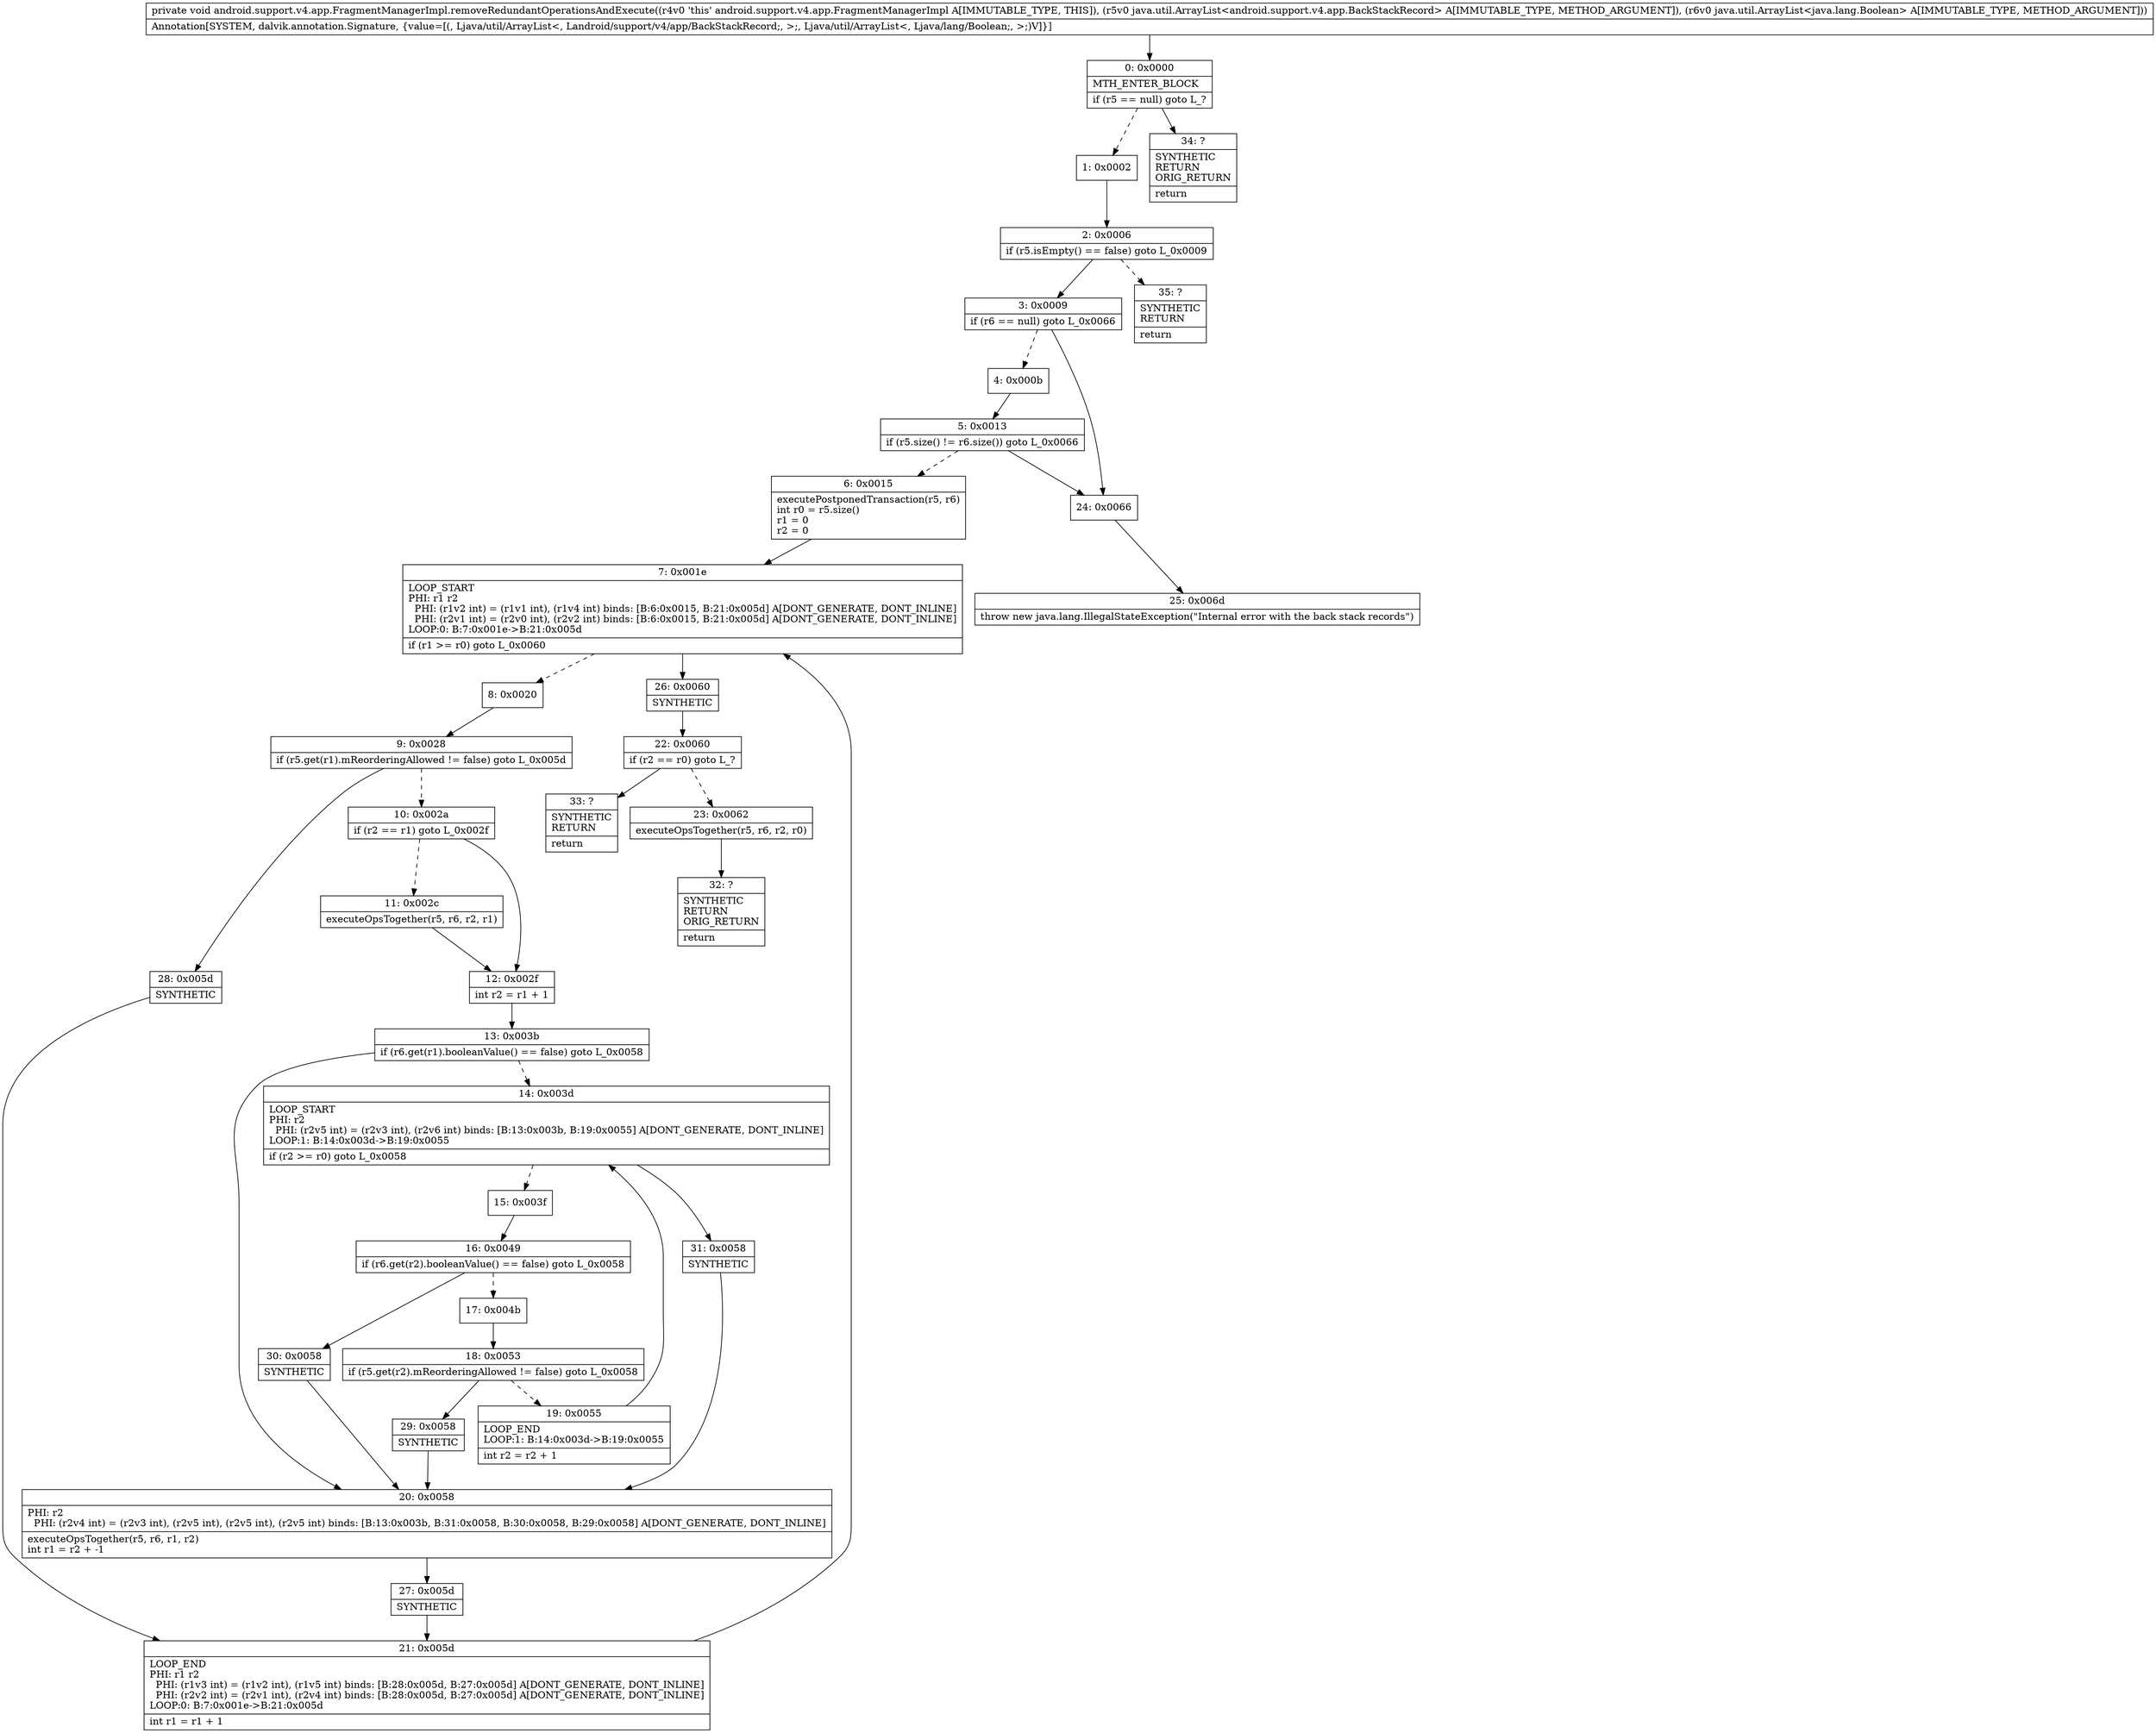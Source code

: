 digraph "CFG forandroid.support.v4.app.FragmentManagerImpl.removeRedundantOperationsAndExecute(Ljava\/util\/ArrayList;Ljava\/util\/ArrayList;)V" {
Node_0 [shape=record,label="{0\:\ 0x0000|MTH_ENTER_BLOCK\l|if (r5 == null) goto L_?\l}"];
Node_1 [shape=record,label="{1\:\ 0x0002}"];
Node_2 [shape=record,label="{2\:\ 0x0006|if (r5.isEmpty() == false) goto L_0x0009\l}"];
Node_3 [shape=record,label="{3\:\ 0x0009|if (r6 == null) goto L_0x0066\l}"];
Node_4 [shape=record,label="{4\:\ 0x000b}"];
Node_5 [shape=record,label="{5\:\ 0x0013|if (r5.size() != r6.size()) goto L_0x0066\l}"];
Node_6 [shape=record,label="{6\:\ 0x0015|executePostponedTransaction(r5, r6)\lint r0 = r5.size()\lr1 = 0\lr2 = 0\l}"];
Node_7 [shape=record,label="{7\:\ 0x001e|LOOP_START\lPHI: r1 r2 \l  PHI: (r1v2 int) = (r1v1 int), (r1v4 int) binds: [B:6:0x0015, B:21:0x005d] A[DONT_GENERATE, DONT_INLINE]\l  PHI: (r2v1 int) = (r2v0 int), (r2v2 int) binds: [B:6:0x0015, B:21:0x005d] A[DONT_GENERATE, DONT_INLINE]\lLOOP:0: B:7:0x001e\-\>B:21:0x005d\l|if (r1 \>= r0) goto L_0x0060\l}"];
Node_8 [shape=record,label="{8\:\ 0x0020}"];
Node_9 [shape=record,label="{9\:\ 0x0028|if (r5.get(r1).mReorderingAllowed != false) goto L_0x005d\l}"];
Node_10 [shape=record,label="{10\:\ 0x002a|if (r2 == r1) goto L_0x002f\l}"];
Node_11 [shape=record,label="{11\:\ 0x002c|executeOpsTogether(r5, r6, r2, r1)\l}"];
Node_12 [shape=record,label="{12\:\ 0x002f|int r2 = r1 + 1\l}"];
Node_13 [shape=record,label="{13\:\ 0x003b|if (r6.get(r1).booleanValue() == false) goto L_0x0058\l}"];
Node_14 [shape=record,label="{14\:\ 0x003d|LOOP_START\lPHI: r2 \l  PHI: (r2v5 int) = (r2v3 int), (r2v6 int) binds: [B:13:0x003b, B:19:0x0055] A[DONT_GENERATE, DONT_INLINE]\lLOOP:1: B:14:0x003d\-\>B:19:0x0055\l|if (r2 \>= r0) goto L_0x0058\l}"];
Node_15 [shape=record,label="{15\:\ 0x003f}"];
Node_16 [shape=record,label="{16\:\ 0x0049|if (r6.get(r2).booleanValue() == false) goto L_0x0058\l}"];
Node_17 [shape=record,label="{17\:\ 0x004b}"];
Node_18 [shape=record,label="{18\:\ 0x0053|if (r5.get(r2).mReorderingAllowed != false) goto L_0x0058\l}"];
Node_19 [shape=record,label="{19\:\ 0x0055|LOOP_END\lLOOP:1: B:14:0x003d\-\>B:19:0x0055\l|int r2 = r2 + 1\l}"];
Node_20 [shape=record,label="{20\:\ 0x0058|PHI: r2 \l  PHI: (r2v4 int) = (r2v3 int), (r2v5 int), (r2v5 int), (r2v5 int) binds: [B:13:0x003b, B:31:0x0058, B:30:0x0058, B:29:0x0058] A[DONT_GENERATE, DONT_INLINE]\l|executeOpsTogether(r5, r6, r1, r2)\lint r1 = r2 + \-1\l}"];
Node_21 [shape=record,label="{21\:\ 0x005d|LOOP_END\lPHI: r1 r2 \l  PHI: (r1v3 int) = (r1v2 int), (r1v5 int) binds: [B:28:0x005d, B:27:0x005d] A[DONT_GENERATE, DONT_INLINE]\l  PHI: (r2v2 int) = (r2v1 int), (r2v4 int) binds: [B:28:0x005d, B:27:0x005d] A[DONT_GENERATE, DONT_INLINE]\lLOOP:0: B:7:0x001e\-\>B:21:0x005d\l|int r1 = r1 + 1\l}"];
Node_22 [shape=record,label="{22\:\ 0x0060|if (r2 == r0) goto L_?\l}"];
Node_23 [shape=record,label="{23\:\ 0x0062|executeOpsTogether(r5, r6, r2, r0)\l}"];
Node_24 [shape=record,label="{24\:\ 0x0066}"];
Node_25 [shape=record,label="{25\:\ 0x006d|throw new java.lang.IllegalStateException(\"Internal error with the back stack records\")\l}"];
Node_26 [shape=record,label="{26\:\ 0x0060|SYNTHETIC\l}"];
Node_27 [shape=record,label="{27\:\ 0x005d|SYNTHETIC\l}"];
Node_28 [shape=record,label="{28\:\ 0x005d|SYNTHETIC\l}"];
Node_29 [shape=record,label="{29\:\ 0x0058|SYNTHETIC\l}"];
Node_30 [shape=record,label="{30\:\ 0x0058|SYNTHETIC\l}"];
Node_31 [shape=record,label="{31\:\ 0x0058|SYNTHETIC\l}"];
Node_32 [shape=record,label="{32\:\ ?|SYNTHETIC\lRETURN\lORIG_RETURN\l|return\l}"];
Node_33 [shape=record,label="{33\:\ ?|SYNTHETIC\lRETURN\l|return\l}"];
Node_34 [shape=record,label="{34\:\ ?|SYNTHETIC\lRETURN\lORIG_RETURN\l|return\l}"];
Node_35 [shape=record,label="{35\:\ ?|SYNTHETIC\lRETURN\l|return\l}"];
MethodNode[shape=record,label="{private void android.support.v4.app.FragmentManagerImpl.removeRedundantOperationsAndExecute((r4v0 'this' android.support.v4.app.FragmentManagerImpl A[IMMUTABLE_TYPE, THIS]), (r5v0 java.util.ArrayList\<android.support.v4.app.BackStackRecord\> A[IMMUTABLE_TYPE, METHOD_ARGUMENT]), (r6v0 java.util.ArrayList\<java.lang.Boolean\> A[IMMUTABLE_TYPE, METHOD_ARGUMENT]))  | Annotation[SYSTEM, dalvik.annotation.Signature, \{value=[(, Ljava\/util\/ArrayList\<, Landroid\/support\/v4\/app\/BackStackRecord;, \>;, Ljava\/util\/ArrayList\<, Ljava\/lang\/Boolean;, \>;)V]\}]\l}"];
MethodNode -> Node_0;
Node_0 -> Node_1[style=dashed];
Node_0 -> Node_34;
Node_1 -> Node_2;
Node_2 -> Node_3;
Node_2 -> Node_35[style=dashed];
Node_3 -> Node_4[style=dashed];
Node_3 -> Node_24;
Node_4 -> Node_5;
Node_5 -> Node_6[style=dashed];
Node_5 -> Node_24;
Node_6 -> Node_7;
Node_7 -> Node_8[style=dashed];
Node_7 -> Node_26;
Node_8 -> Node_9;
Node_9 -> Node_10[style=dashed];
Node_9 -> Node_28;
Node_10 -> Node_11[style=dashed];
Node_10 -> Node_12;
Node_11 -> Node_12;
Node_12 -> Node_13;
Node_13 -> Node_14[style=dashed];
Node_13 -> Node_20;
Node_14 -> Node_15[style=dashed];
Node_14 -> Node_31;
Node_15 -> Node_16;
Node_16 -> Node_17[style=dashed];
Node_16 -> Node_30;
Node_17 -> Node_18;
Node_18 -> Node_19[style=dashed];
Node_18 -> Node_29;
Node_19 -> Node_14;
Node_20 -> Node_27;
Node_21 -> Node_7;
Node_22 -> Node_23[style=dashed];
Node_22 -> Node_33;
Node_23 -> Node_32;
Node_24 -> Node_25;
Node_26 -> Node_22;
Node_27 -> Node_21;
Node_28 -> Node_21;
Node_29 -> Node_20;
Node_30 -> Node_20;
Node_31 -> Node_20;
}

